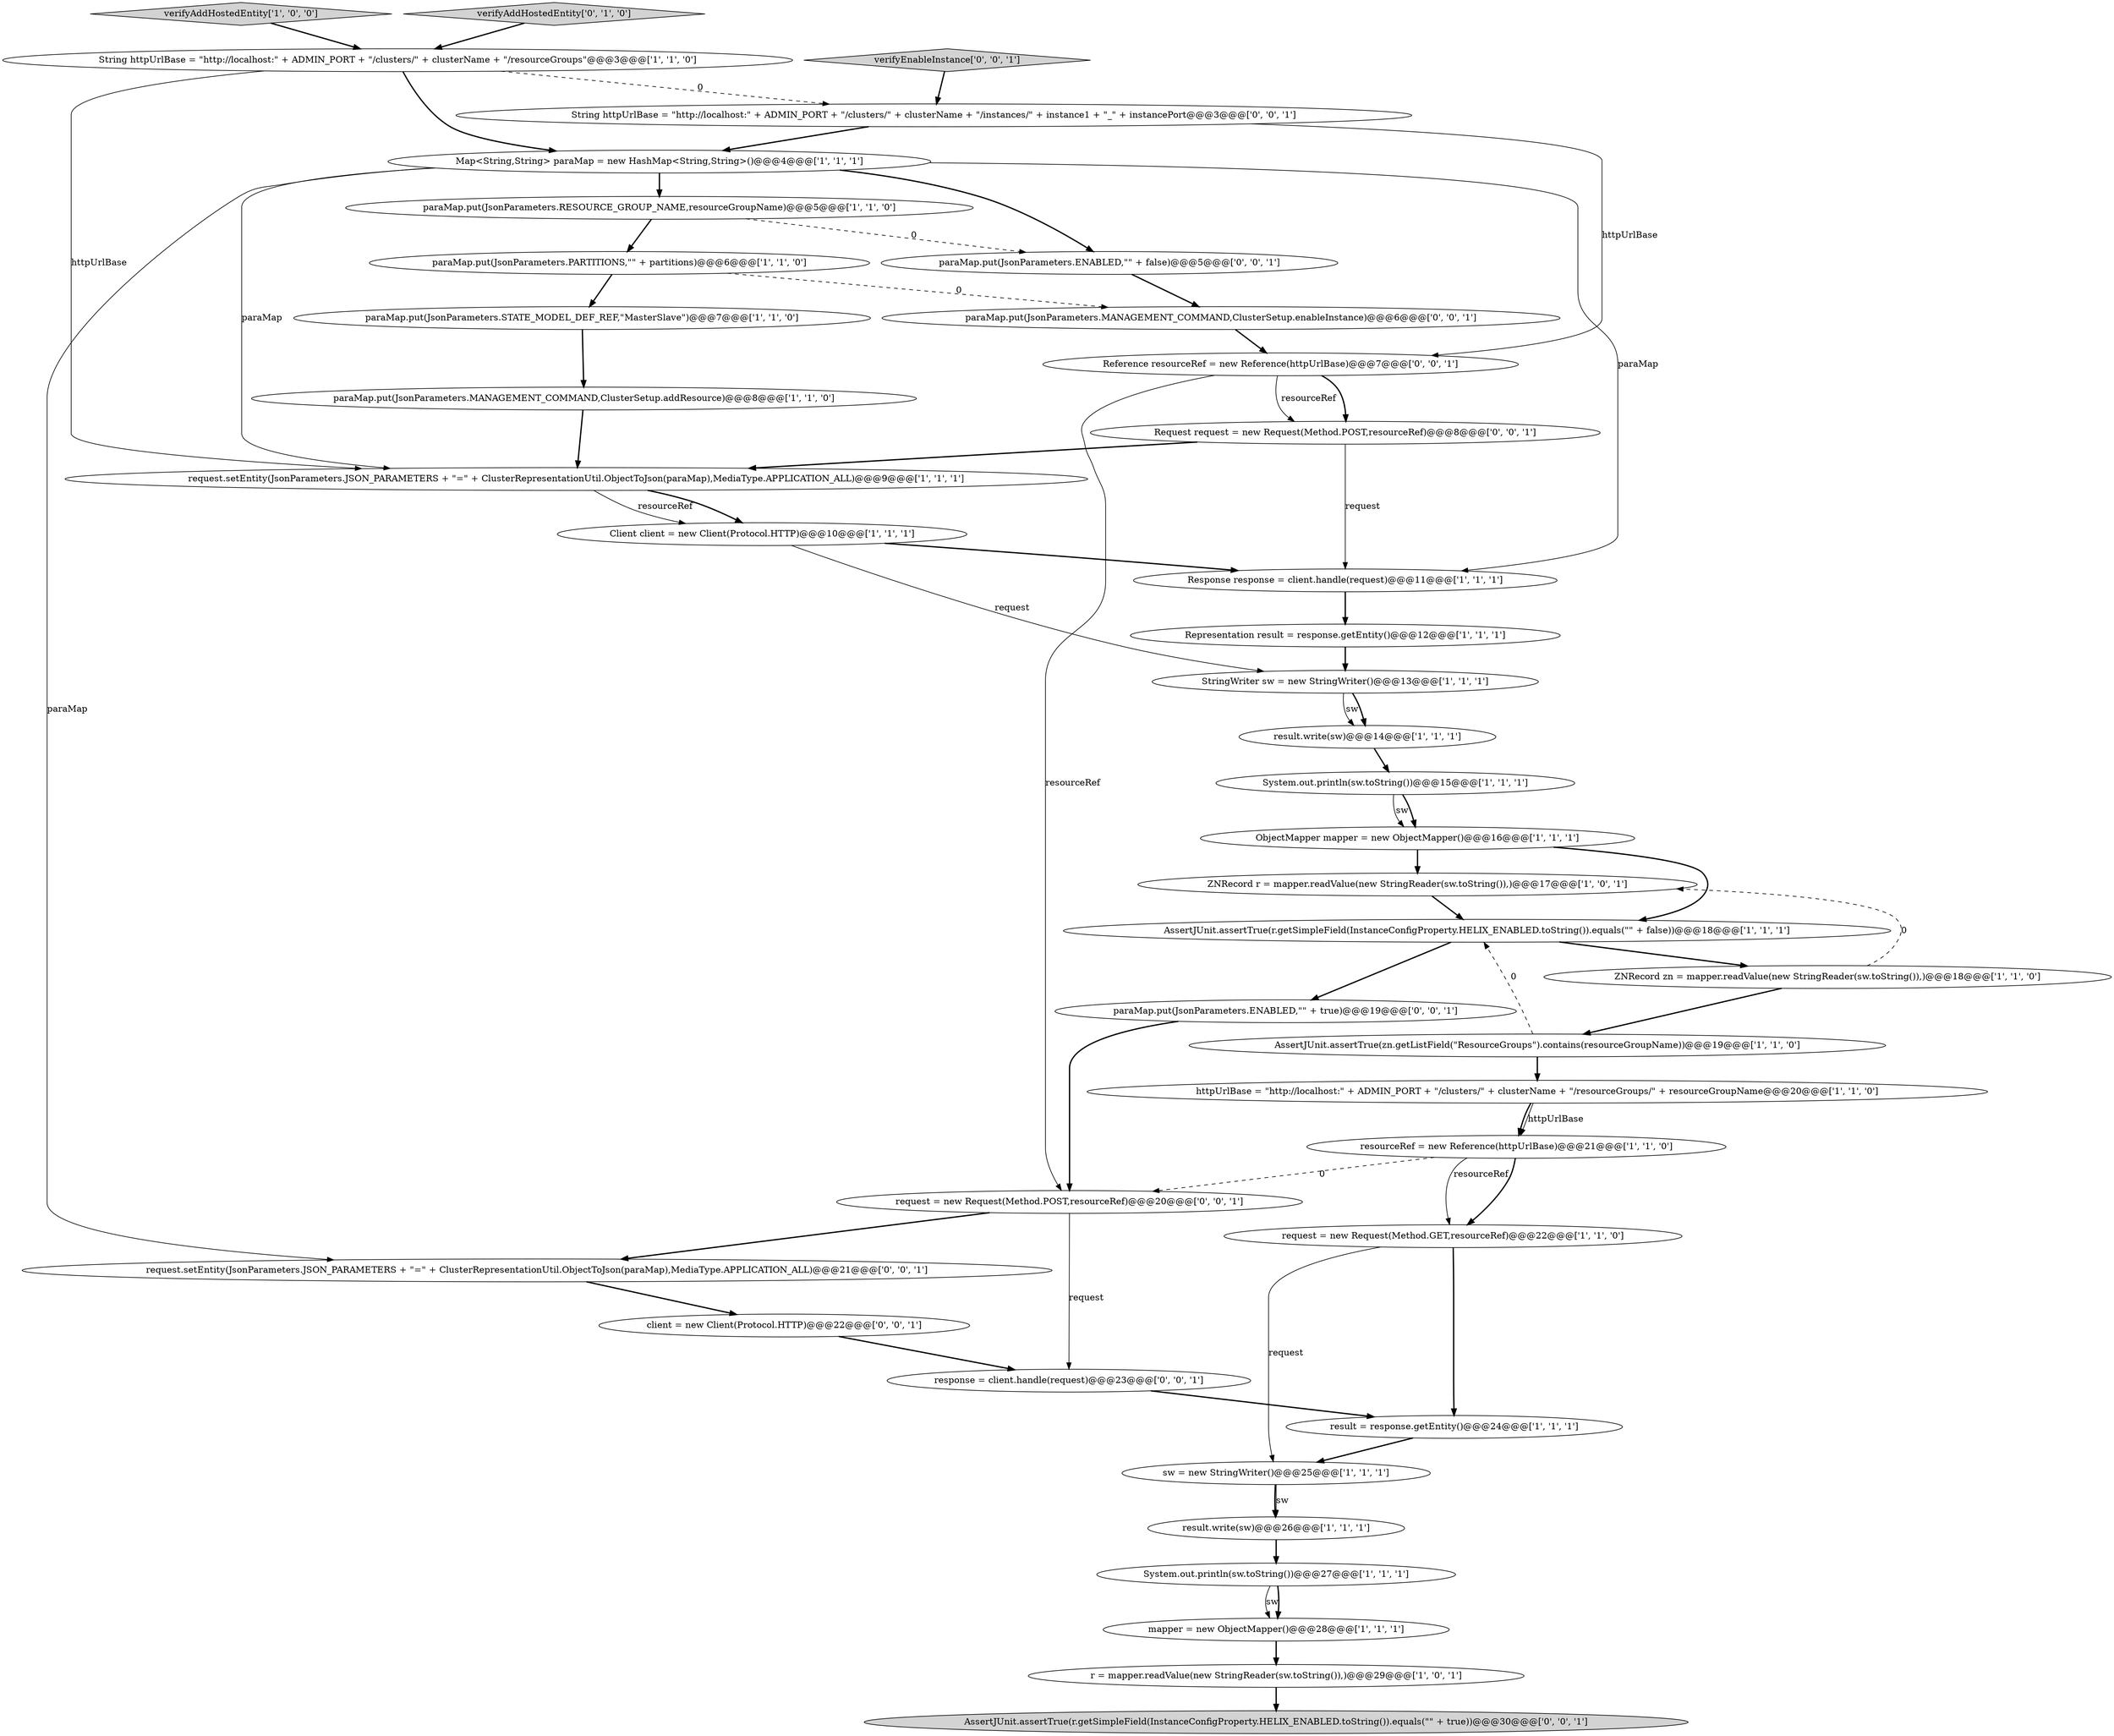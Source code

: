 digraph {
38 [style = filled, label = "AssertJUnit.assertTrue(r.getSimpleField(InstanceConfigProperty.HELIX_ENABLED.toString()).equals(\"\" + true))@@@30@@@['0', '0', '1']", fillcolor = lightgray, shape = ellipse image = "AAA0AAABBB3BBB"];
32 [style = filled, label = "request.setEntity(JsonParameters.JSON_PARAMETERS + \"=\" + ClusterRepresentationUtil.ObjectToJson(paraMap),MediaType.APPLICATION_ALL)@@@21@@@['0', '0', '1']", fillcolor = white, shape = ellipse image = "AAA0AAABBB3BBB"];
5 [style = filled, label = "paraMap.put(JsonParameters.MANAGEMENT_COMMAND,ClusterSetup.addResource)@@@8@@@['1', '1', '0']", fillcolor = white, shape = ellipse image = "AAA0AAABBB1BBB"];
18 [style = filled, label = "resourceRef = new Reference(httpUrlBase)@@@21@@@['1', '1', '0']", fillcolor = white, shape = ellipse image = "AAA0AAABBB1BBB"];
17 [style = filled, label = "request.setEntity(JsonParameters.JSON_PARAMETERS + \"=\" + ClusterRepresentationUtil.ObjectToJson(paraMap),MediaType.APPLICATION_ALL)@@@9@@@['1', '1', '1']", fillcolor = white, shape = ellipse image = "AAA0AAABBB1BBB"];
11 [style = filled, label = "Response response = client.handle(request)@@@11@@@['1', '1', '1']", fillcolor = white, shape = ellipse image = "AAA0AAABBB1BBB"];
4 [style = filled, label = "ZNRecord r = mapper.readValue(new StringReader(sw.toString()),)@@@17@@@['1', '0', '1']", fillcolor = white, shape = ellipse image = "AAA0AAABBB1BBB"];
23 [style = filled, label = "mapper = new ObjectMapper()@@@28@@@['1', '1', '1']", fillcolor = white, shape = ellipse image = "AAA0AAABBB1BBB"];
27 [style = filled, label = "sw = new StringWriter()@@@25@@@['1', '1', '1']", fillcolor = white, shape = ellipse image = "AAA0AAABBB1BBB"];
31 [style = filled, label = "response = client.handle(request)@@@23@@@['0', '0', '1']", fillcolor = white, shape = ellipse image = "AAA0AAABBB3BBB"];
37 [style = filled, label = "String httpUrlBase = \"http://localhost:\" + ADMIN_PORT + \"/clusters/\" + clusterName + \"/instances/\" + instance1 + \"_\" + instancePort@@@3@@@['0', '0', '1']", fillcolor = white, shape = ellipse image = "AAA0AAABBB3BBB"];
3 [style = filled, label = "ObjectMapper mapper = new ObjectMapper()@@@16@@@['1', '1', '1']", fillcolor = white, shape = ellipse image = "AAA0AAABBB1BBB"];
8 [style = filled, label = "result.write(sw)@@@26@@@['1', '1', '1']", fillcolor = white, shape = ellipse image = "AAA0AAABBB1BBB"];
20 [style = filled, label = "paraMap.put(JsonParameters.STATE_MODEL_DEF_REF,\"MasterSlave\")@@@7@@@['1', '1', '0']", fillcolor = white, shape = ellipse image = "AAA0AAABBB1BBB"];
34 [style = filled, label = "paraMap.put(JsonParameters.ENABLED,\"\" + false)@@@5@@@['0', '0', '1']", fillcolor = white, shape = ellipse image = "AAA0AAABBB3BBB"];
12 [style = filled, label = "StringWriter sw = new StringWriter()@@@13@@@['1', '1', '1']", fillcolor = white, shape = ellipse image = "AAA0AAABBB1BBB"];
39 [style = filled, label = "Reference resourceRef = new Reference(httpUrlBase)@@@7@@@['0', '0', '1']", fillcolor = white, shape = ellipse image = "AAA0AAABBB3BBB"];
2 [style = filled, label = "Client client = new Client(Protocol.HTTP)@@@10@@@['1', '1', '1']", fillcolor = white, shape = ellipse image = "AAA0AAABBB1BBB"];
15 [style = filled, label = "paraMap.put(JsonParameters.PARTITIONS,\"\" + partitions)@@@6@@@['1', '1', '0']", fillcolor = white, shape = ellipse image = "AAA0AAABBB1BBB"];
9 [style = filled, label = "verifyAddHostedEntity['1', '0', '0']", fillcolor = lightgray, shape = diamond image = "AAA0AAABBB1BBB"];
33 [style = filled, label = "verifyEnableInstance['0', '0', '1']", fillcolor = lightgray, shape = diamond image = "AAA0AAABBB3BBB"];
26 [style = filled, label = "System.out.println(sw.toString())@@@15@@@['1', '1', '1']", fillcolor = white, shape = ellipse image = "AAA0AAABBB1BBB"];
0 [style = filled, label = "paraMap.put(JsonParameters.RESOURCE_GROUP_NAME,resourceGroupName)@@@5@@@['1', '1', '0']", fillcolor = white, shape = ellipse image = "AAA0AAABBB1BBB"];
25 [style = filled, label = "Representation result = response.getEntity()@@@12@@@['1', '1', '1']", fillcolor = white, shape = ellipse image = "AAA0AAABBB1BBB"];
13 [style = filled, label = "AssertJUnit.assertTrue(zn.getListField(\"ResourceGroups\").contains(resourceGroupName))@@@19@@@['1', '1', '0']", fillcolor = white, shape = ellipse image = "AAA0AAABBB1BBB"];
21 [style = filled, label = "AssertJUnit.assertTrue(r.getSimpleField(InstanceConfigProperty.HELIX_ENABLED.toString()).equals(\"\" + false))@@@18@@@['1', '1', '1']", fillcolor = white, shape = ellipse image = "AAA0AAABBB1BBB"];
14 [style = filled, label = "ZNRecord zn = mapper.readValue(new StringReader(sw.toString()),)@@@18@@@['1', '1', '0']", fillcolor = white, shape = ellipse image = "AAA0AAABBB1BBB"];
1 [style = filled, label = "request = new Request(Method.GET,resourceRef)@@@22@@@['1', '1', '0']", fillcolor = white, shape = ellipse image = "AAA0AAABBB1BBB"];
7 [style = filled, label = "Map<String,String> paraMap = new HashMap<String,String>()@@@4@@@['1', '1', '1']", fillcolor = white, shape = ellipse image = "AAA0AAABBB1BBB"];
10 [style = filled, label = "String httpUrlBase = \"http://localhost:\" + ADMIN_PORT + \"/clusters/\" + clusterName + \"/resourceGroups\"@@@3@@@['1', '1', '0']", fillcolor = white, shape = ellipse image = "AAA0AAABBB1BBB"];
6 [style = filled, label = "r = mapper.readValue(new StringReader(sw.toString()),)@@@29@@@['1', '0', '1']", fillcolor = white, shape = ellipse image = "AAA0AAABBB1BBB"];
28 [style = filled, label = "verifyAddHostedEntity['0', '1', '0']", fillcolor = lightgray, shape = diamond image = "AAA0AAABBB2BBB"];
36 [style = filled, label = "request = new Request(Method.POST,resourceRef)@@@20@@@['0', '0', '1']", fillcolor = white, shape = ellipse image = "AAA0AAABBB3BBB"];
19 [style = filled, label = "System.out.println(sw.toString())@@@27@@@['1', '1', '1']", fillcolor = white, shape = ellipse image = "AAA0AAABBB1BBB"];
30 [style = filled, label = "Request request = new Request(Method.POST,resourceRef)@@@8@@@['0', '0', '1']", fillcolor = white, shape = ellipse image = "AAA0AAABBB3BBB"];
35 [style = filled, label = "client = new Client(Protocol.HTTP)@@@22@@@['0', '0', '1']", fillcolor = white, shape = ellipse image = "AAA0AAABBB3BBB"];
24 [style = filled, label = "result = response.getEntity()@@@24@@@['1', '1', '1']", fillcolor = white, shape = ellipse image = "AAA0AAABBB1BBB"];
40 [style = filled, label = "paraMap.put(JsonParameters.ENABLED,\"\" + true)@@@19@@@['0', '0', '1']", fillcolor = white, shape = ellipse image = "AAA0AAABBB3BBB"];
22 [style = filled, label = "result.write(sw)@@@14@@@['1', '1', '1']", fillcolor = white, shape = ellipse image = "AAA0AAABBB1BBB"];
16 [style = filled, label = "httpUrlBase = \"http://localhost:\" + ADMIN_PORT + \"/clusters/\" + clusterName + \"/resourceGroups/\" + resourceGroupName@@@20@@@['1', '1', '0']", fillcolor = white, shape = ellipse image = "AAA0AAABBB1BBB"];
29 [style = filled, label = "paraMap.put(JsonParameters.MANAGEMENT_COMMAND,ClusterSetup.enableInstance)@@@6@@@['0', '0', '1']", fillcolor = white, shape = ellipse image = "AAA0AAABBB3BBB"];
17->2 [style = solid, label="resourceRef"];
22->26 [style = bold, label=""];
32->35 [style = bold, label=""];
34->29 [style = bold, label=""];
35->31 [style = bold, label=""];
10->17 [style = solid, label="httpUrlBase"];
16->18 [style = bold, label=""];
30->17 [style = bold, label=""];
28->10 [style = bold, label=""];
1->27 [style = solid, label="request"];
29->39 [style = bold, label=""];
39->36 [style = solid, label="resourceRef"];
8->19 [style = bold, label=""];
26->3 [style = solid, label="sw"];
26->3 [style = bold, label=""];
31->24 [style = bold, label=""];
7->11 [style = solid, label="paraMap"];
4->21 [style = bold, label=""];
19->23 [style = solid, label="sw"];
7->32 [style = solid, label="paraMap"];
36->32 [style = bold, label=""];
7->0 [style = bold, label=""];
15->29 [style = dashed, label="0"];
9->10 [style = bold, label=""];
39->30 [style = solid, label="resourceRef"];
5->17 [style = bold, label=""];
10->7 [style = bold, label=""];
3->4 [style = bold, label=""];
13->16 [style = bold, label=""];
0->15 [style = bold, label=""];
37->7 [style = bold, label=""];
12->22 [style = solid, label="sw"];
36->31 [style = solid, label="request"];
14->4 [style = dashed, label="0"];
20->5 [style = bold, label=""];
18->1 [style = solid, label="resourceRef"];
39->30 [style = bold, label=""];
6->38 [style = bold, label=""];
7->34 [style = bold, label=""];
13->21 [style = dashed, label="0"];
17->2 [style = bold, label=""];
18->1 [style = bold, label=""];
25->12 [style = bold, label=""];
40->36 [style = bold, label=""];
1->24 [style = bold, label=""];
15->20 [style = bold, label=""];
19->23 [style = bold, label=""];
23->6 [style = bold, label=""];
37->39 [style = solid, label="httpUrlBase"];
30->11 [style = solid, label="request"];
7->17 [style = solid, label="paraMap"];
18->36 [style = dashed, label="0"];
21->40 [style = bold, label=""];
10->37 [style = dashed, label="0"];
0->34 [style = dashed, label="0"];
3->21 [style = bold, label=""];
14->13 [style = bold, label=""];
16->18 [style = solid, label="httpUrlBase"];
33->37 [style = bold, label=""];
2->12 [style = solid, label="request"];
24->27 [style = bold, label=""];
2->11 [style = bold, label=""];
12->22 [style = bold, label=""];
27->8 [style = bold, label=""];
11->25 [style = bold, label=""];
27->8 [style = solid, label="sw"];
21->14 [style = bold, label=""];
}
